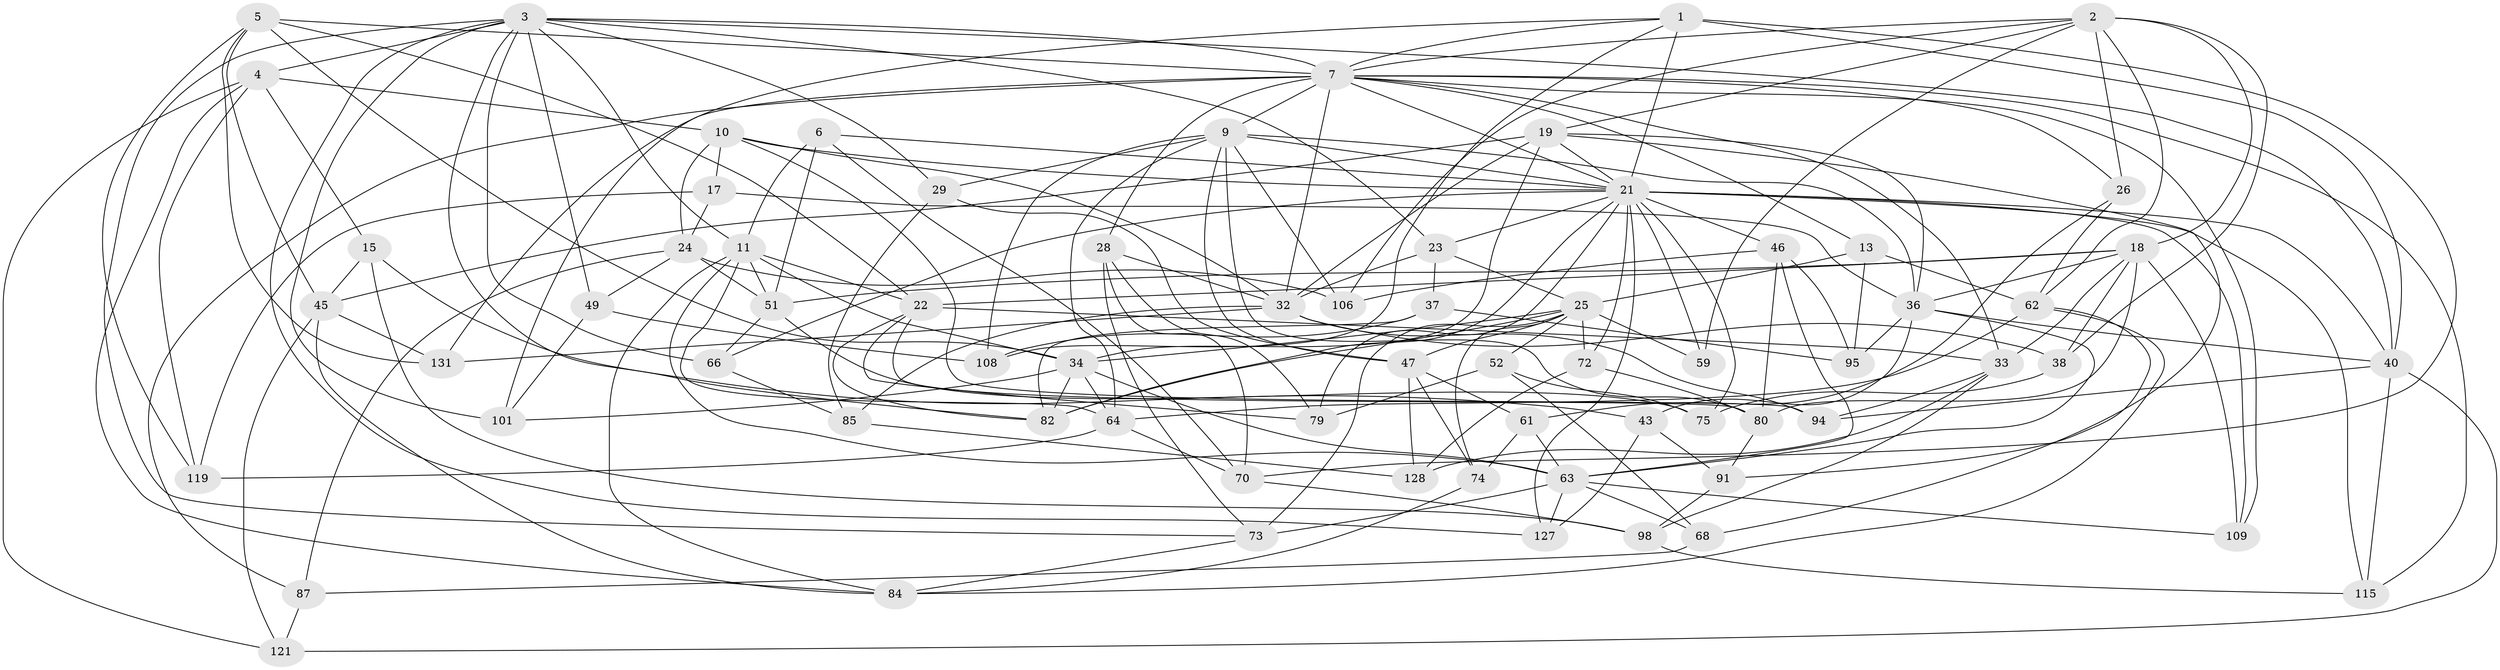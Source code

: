 // original degree distribution, {4: 1.0}
// Generated by graph-tools (version 1.1) at 2025/16/03/09/25 04:16:19]
// undirected, 69 vertices, 196 edges
graph export_dot {
graph [start="1"]
  node [color=gray90,style=filled];
  1 [super="+14"];
  2 [super="+8+118"];
  3 [super="+54+16+113"];
  4 [super="+20"];
  5 [super="+124"];
  6;
  7 [super="+35+42+12"];
  9 [super="+27+88"];
  10 [super="+30"];
  11 [super="+57+120"];
  13;
  15;
  17;
  18 [super="+110+86"];
  19 [super="+112"];
  21 [super="+93+56+31+65"];
  22 [super="+44+48"];
  23 [super="+55"];
  24 [super="+129"];
  25 [super="+58+89+41"];
  26;
  28 [super="+53"];
  29;
  32 [super="+39+97"];
  33 [super="+105+81"];
  34 [super="+103+111"];
  36 [super="+69+92"];
  37;
  38;
  40 [super="+133+116"];
  43;
  45 [super="+60"];
  46 [super="+107"];
  47 [super="+90"];
  49;
  51 [super="+96"];
  52;
  59;
  61;
  62 [super="+114"];
  63 [super="+137+76"];
  64 [super="+78"];
  66;
  68;
  70 [super="+138"];
  72;
  73 [super="+99"];
  74;
  75;
  79;
  80 [super="+83"];
  82 [super="+135"];
  84 [super="+136"];
  85;
  87;
  91;
  94;
  95;
  98 [super="+102"];
  101;
  106;
  108;
  109;
  115;
  119;
  121;
  127;
  128;
  131;
  1 -- 108;
  1 -- 40;
  1 -- 7;
  1 -- 131;
  1 -- 70;
  1 -- 21;
  2 -- 106;
  2 -- 59;
  2 -- 7;
  2 -- 62;
  2 -- 26;
  2 -- 38;
  2 -- 18;
  2 -- 19;
  3 -- 4;
  3 -- 49;
  3 -- 101;
  3 -- 29;
  3 -- 82;
  3 -- 7;
  3 -- 73;
  3 -- 11;
  3 -- 127;
  3 -- 40;
  3 -- 66;
  3 -- 23;
  4 -- 15;
  4 -- 84;
  4 -- 10;
  4 -- 121;
  4 -- 119;
  5 -- 22;
  5 -- 119;
  5 -- 131;
  5 -- 34;
  5 -- 45;
  5 -- 7;
  6 -- 51;
  6 -- 11;
  6 -- 70;
  6 -- 21;
  7 -- 115;
  7 -- 87;
  7 -- 13;
  7 -- 32;
  7 -- 33;
  7 -- 109;
  7 -- 9 [weight=2];
  7 -- 21;
  7 -- 101;
  7 -- 26;
  7 -- 28;
  9 -- 47;
  9 -- 80;
  9 -- 64;
  9 -- 108;
  9 -- 106;
  9 -- 21;
  9 -- 29;
  9 -- 36;
  10 -- 32;
  10 -- 21;
  10 -- 24;
  10 -- 17;
  10 -- 94;
  11 -- 34;
  11 -- 63;
  11 -- 51;
  11 -- 64;
  11 -- 84;
  11 -- 22;
  13 -- 95;
  13 -- 25;
  13 -- 62;
  15 -- 43;
  15 -- 45;
  15 -- 98;
  17 -- 119;
  17 -- 36;
  17 -- 24;
  18 -- 51;
  18 -- 109;
  18 -- 80;
  18 -- 38;
  18 -- 36;
  18 -- 22;
  18 -- 33;
  19 -- 68;
  19 -- 32 [weight=2];
  19 -- 21;
  19 -- 34;
  19 -- 36;
  19 -- 45;
  21 -- 59;
  21 -- 46 [weight=2];
  21 -- 115;
  21 -- 40 [weight=2];
  21 -- 127;
  21 -- 75;
  21 -- 109;
  21 -- 79;
  21 -- 82;
  21 -- 23;
  21 -- 66;
  21 -- 72;
  22 -- 82;
  22 -- 80;
  22 -- 79;
  22 -- 33 [weight=2];
  23 -- 25 [weight=2];
  23 -- 37;
  23 -- 32;
  24 -- 106;
  24 -- 49;
  24 -- 87;
  24 -- 51;
  25 -- 72;
  25 -- 47;
  25 -- 73;
  25 -- 74;
  25 -- 59 [weight=2];
  25 -- 34;
  25 -- 82;
  25 -- 52;
  26 -- 61;
  26 -- 62;
  28 -- 73;
  28 -- 70 [weight=2];
  28 -- 79;
  28 -- 32;
  29 -- 47;
  29 -- 85;
  32 -- 131;
  32 -- 85;
  32 -- 94;
  32 -- 38;
  33 -- 94;
  33 -- 128;
  33 -- 98 [weight=2];
  34 -- 101;
  34 -- 64;
  34 -- 63;
  34 -- 82;
  36 -- 43;
  36 -- 40;
  36 -- 95;
  36 -- 63;
  37 -- 95;
  37 -- 108;
  37 -- 82;
  38 -- 75;
  40 -- 115;
  40 -- 121;
  40 -- 94;
  43 -- 127;
  43 -- 91;
  45 -- 84;
  45 -- 131;
  45 -- 121;
  46 -- 106;
  46 -- 95;
  46 -- 80;
  46 -- 63;
  47 -- 128;
  47 -- 61;
  47 -- 74;
  49 -- 108;
  49 -- 101;
  51 -- 75;
  51 -- 66;
  52 -- 68;
  52 -- 75;
  52 -- 79;
  61 -- 74;
  61 -- 63;
  62 -- 91;
  62 -- 64;
  62 -- 84;
  63 -- 127;
  63 -- 68;
  63 -- 73 [weight=2];
  63 -- 109;
  64 -- 70;
  64 -- 119;
  66 -- 85;
  68 -- 87;
  70 -- 98;
  72 -- 128;
  72 -- 80;
  73 -- 84;
  74 -- 84;
  80 -- 91;
  85 -- 128;
  87 -- 121;
  91 -- 98;
  98 -- 115;
}
